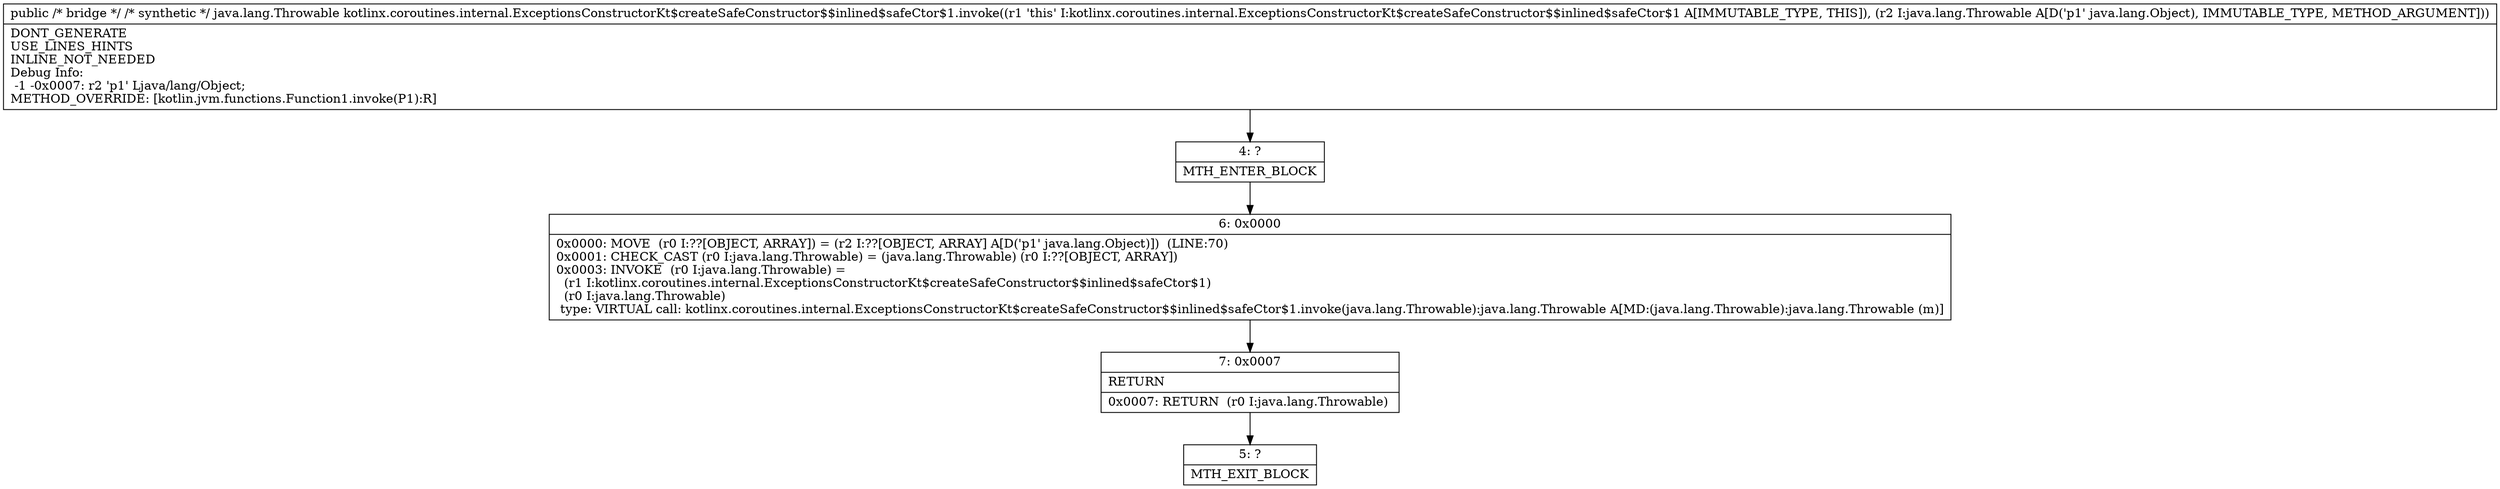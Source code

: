 digraph "CFG forkotlinx.coroutines.internal.ExceptionsConstructorKt$createSafeConstructor$$inlined$safeCtor$1.invoke(Ljava\/lang\/Object;)Ljava\/lang\/Object;" {
Node_4 [shape=record,label="{4\:\ ?|MTH_ENTER_BLOCK\l}"];
Node_6 [shape=record,label="{6\:\ 0x0000|0x0000: MOVE  (r0 I:??[OBJECT, ARRAY]) = (r2 I:??[OBJECT, ARRAY] A[D('p1' java.lang.Object)])  (LINE:70)\l0x0001: CHECK_CAST (r0 I:java.lang.Throwable) = (java.lang.Throwable) (r0 I:??[OBJECT, ARRAY]) \l0x0003: INVOKE  (r0 I:java.lang.Throwable) = \l  (r1 I:kotlinx.coroutines.internal.ExceptionsConstructorKt$createSafeConstructor$$inlined$safeCtor$1)\l  (r0 I:java.lang.Throwable)\l type: VIRTUAL call: kotlinx.coroutines.internal.ExceptionsConstructorKt$createSafeConstructor$$inlined$safeCtor$1.invoke(java.lang.Throwable):java.lang.Throwable A[MD:(java.lang.Throwable):java.lang.Throwable (m)]\l}"];
Node_7 [shape=record,label="{7\:\ 0x0007|RETURN\l|0x0007: RETURN  (r0 I:java.lang.Throwable) \l}"];
Node_5 [shape=record,label="{5\:\ ?|MTH_EXIT_BLOCK\l}"];
MethodNode[shape=record,label="{public \/* bridge *\/ \/* synthetic *\/ java.lang.Throwable kotlinx.coroutines.internal.ExceptionsConstructorKt$createSafeConstructor$$inlined$safeCtor$1.invoke((r1 'this' I:kotlinx.coroutines.internal.ExceptionsConstructorKt$createSafeConstructor$$inlined$safeCtor$1 A[IMMUTABLE_TYPE, THIS]), (r2 I:java.lang.Throwable A[D('p1' java.lang.Object), IMMUTABLE_TYPE, METHOD_ARGUMENT]))  | DONT_GENERATE\lUSE_LINES_HINTS\lINLINE_NOT_NEEDED\lDebug Info:\l  \-1 \-0x0007: r2 'p1' Ljava\/lang\/Object;\lMETHOD_OVERRIDE: [kotlin.jvm.functions.Function1.invoke(P1):R]\l}"];
MethodNode -> Node_4;Node_4 -> Node_6;
Node_6 -> Node_7;
Node_7 -> Node_5;
}

